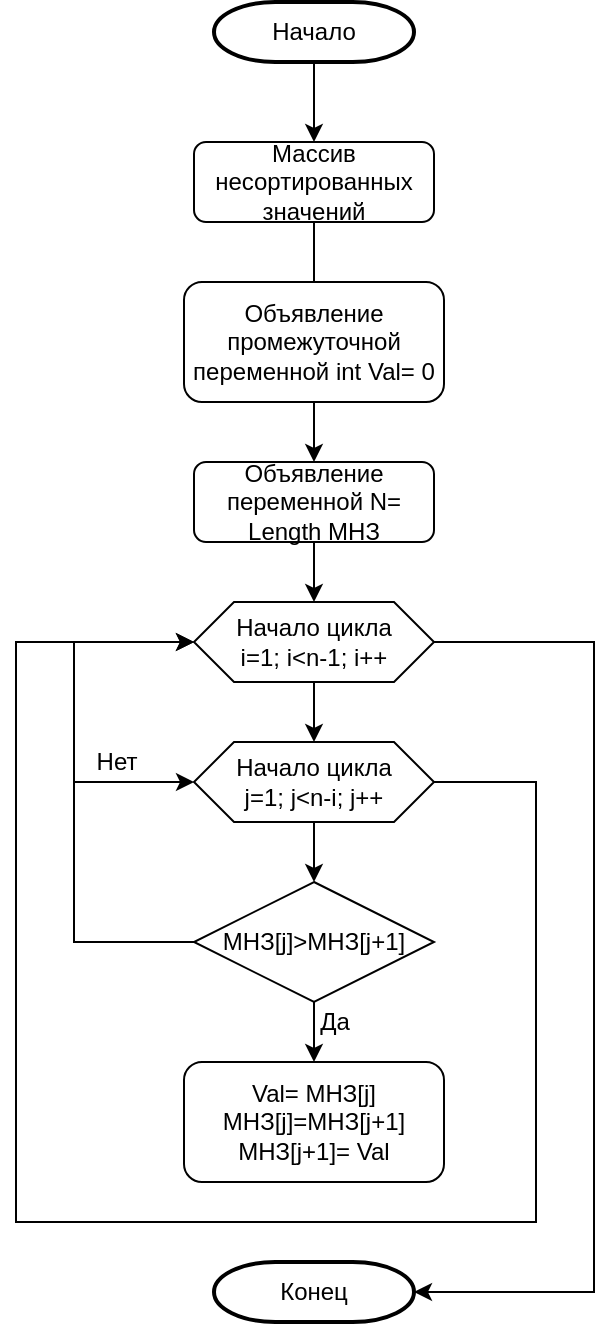<mxfile version="13.10.0" type="github">
  <diagram id="C5RBs43oDa-KdzZeNtuy" name="Page-1">
    <mxGraphModel dx="1422" dy="737" grid="1" gridSize="10" guides="1" tooltips="1" connect="1" arrows="1" fold="1" page="1" pageScale="1" pageWidth="827" pageHeight="1169" math="0" shadow="0">
      <root>
        <mxCell id="WIyWlLk6GJQsqaUBKTNV-0" />
        <mxCell id="WIyWlLk6GJQsqaUBKTNV-1" parent="WIyWlLk6GJQsqaUBKTNV-0" />
        <mxCell id="OdCLt2OOnm5bx-fZwDz4-3" value="" style="edgeStyle=orthogonalEdgeStyle;rounded=0;orthogonalLoop=1;jettySize=auto;html=1;" edge="1" parent="WIyWlLk6GJQsqaUBKTNV-1" source="WIyWlLk6GJQsqaUBKTNV-3">
          <mxGeometry relative="1" as="geometry">
            <mxPoint x="429" y="190" as="targetPoint" />
          </mxGeometry>
        </mxCell>
        <mxCell id="WIyWlLk6GJQsqaUBKTNV-3" value="Массив несортированных&lt;br&gt;значений" style="rounded=1;whiteSpace=wrap;html=1;fontSize=12;glass=0;strokeWidth=1;shadow=0;" parent="WIyWlLk6GJQsqaUBKTNV-1" vertex="1">
          <mxGeometry x="369" y="110" width="120" height="40" as="geometry" />
        </mxCell>
        <mxCell id="OdCLt2OOnm5bx-fZwDz4-15" value="" style="edgeStyle=orthogonalEdgeStyle;rounded=0;orthogonalLoop=1;jettySize=auto;html=1;entryX=0.5;entryY=0;entryDx=0;entryDy=0;" edge="1" parent="WIyWlLk6GJQsqaUBKTNV-1" source="OdCLt2OOnm5bx-fZwDz4-0" target="OdCLt2OOnm5bx-fZwDz4-5">
          <mxGeometry relative="1" as="geometry" />
        </mxCell>
        <mxCell id="OdCLt2OOnm5bx-fZwDz4-0" value="Объявление промежуточной переменной int Val= 0" style="rounded=1;whiteSpace=wrap;html=1;fontSize=12;glass=0;strokeWidth=1;shadow=0;" vertex="1" parent="WIyWlLk6GJQsqaUBKTNV-1">
          <mxGeometry x="364" y="180" width="130" height="60" as="geometry" />
        </mxCell>
        <mxCell id="OdCLt2OOnm5bx-fZwDz4-20" value="" style="edgeStyle=orthogonalEdgeStyle;rounded=0;orthogonalLoop=1;jettySize=auto;html=1;" edge="1" parent="WIyWlLk6GJQsqaUBKTNV-1" source="OdCLt2OOnm5bx-fZwDz4-4" target="OdCLt2OOnm5bx-fZwDz4-9">
          <mxGeometry relative="1" as="geometry" />
        </mxCell>
        <mxCell id="OdCLt2OOnm5bx-fZwDz4-22" style="edgeStyle=orthogonalEdgeStyle;rounded=0;orthogonalLoop=1;jettySize=auto;html=1;exitX=0;exitY=0.5;exitDx=0;exitDy=0;entryX=0;entryY=0.5;entryDx=0;entryDy=0;" edge="1" parent="WIyWlLk6GJQsqaUBKTNV-1" source="OdCLt2OOnm5bx-fZwDz4-4" target="OdCLt2OOnm5bx-fZwDz4-8">
          <mxGeometry relative="1" as="geometry">
            <Array as="points">
              <mxPoint x="309" y="510" />
              <mxPoint x="309" y="430" />
            </Array>
          </mxGeometry>
        </mxCell>
        <mxCell id="OdCLt2OOnm5bx-fZwDz4-23" style="edgeStyle=orthogonalEdgeStyle;rounded=0;orthogonalLoop=1;jettySize=auto;html=1;exitX=0;exitY=0.5;exitDx=0;exitDy=0;entryX=0;entryY=0.5;entryDx=0;entryDy=0;" edge="1" parent="WIyWlLk6GJQsqaUBKTNV-1" source="OdCLt2OOnm5bx-fZwDz4-4" target="OdCLt2OOnm5bx-fZwDz4-7">
          <mxGeometry relative="1" as="geometry">
            <Array as="points">
              <mxPoint x="309" y="510" />
              <mxPoint x="309" y="360" />
            </Array>
          </mxGeometry>
        </mxCell>
        <mxCell id="OdCLt2OOnm5bx-fZwDz4-4" value="МНЗ[j]&amp;gt;МНЗ[j+1]" style="rhombus;whiteSpace=wrap;html=1;" vertex="1" parent="WIyWlLk6GJQsqaUBKTNV-1">
          <mxGeometry x="369" y="480" width="120" height="60" as="geometry" />
        </mxCell>
        <mxCell id="OdCLt2OOnm5bx-fZwDz4-16" value="" style="edgeStyle=orthogonalEdgeStyle;rounded=0;orthogonalLoop=1;jettySize=auto;html=1;entryX=0.5;entryY=0;entryDx=0;entryDy=0;" edge="1" parent="WIyWlLk6GJQsqaUBKTNV-1" source="OdCLt2OOnm5bx-fZwDz4-5" target="OdCLt2OOnm5bx-fZwDz4-7">
          <mxGeometry relative="1" as="geometry" />
        </mxCell>
        <mxCell id="OdCLt2OOnm5bx-fZwDz4-5" value="Объявление переменной N= Length МНЗ" style="rounded=1;whiteSpace=wrap;html=1;fontSize=12;glass=0;strokeWidth=1;shadow=0;" vertex="1" parent="WIyWlLk6GJQsqaUBKTNV-1">
          <mxGeometry x="369" y="270" width="120" height="40" as="geometry" />
        </mxCell>
        <mxCell id="OdCLt2OOnm5bx-fZwDz4-18" value="" style="edgeStyle=orthogonalEdgeStyle;rounded=0;orthogonalLoop=1;jettySize=auto;html=1;" edge="1" parent="WIyWlLk6GJQsqaUBKTNV-1" source="OdCLt2OOnm5bx-fZwDz4-7" target="OdCLt2OOnm5bx-fZwDz4-8">
          <mxGeometry relative="1" as="geometry" />
        </mxCell>
        <mxCell id="OdCLt2OOnm5bx-fZwDz4-21" style="edgeStyle=orthogonalEdgeStyle;rounded=0;orthogonalLoop=1;jettySize=auto;html=1;exitX=1;exitY=0.5;exitDx=0;exitDy=0;entryX=1;entryY=0.5;entryDx=0;entryDy=0;entryPerimeter=0;" edge="1" parent="WIyWlLk6GJQsqaUBKTNV-1" source="OdCLt2OOnm5bx-fZwDz4-7" target="OdCLt2OOnm5bx-fZwDz4-11">
          <mxGeometry relative="1" as="geometry">
            <Array as="points">
              <mxPoint x="569" y="360" />
              <mxPoint x="569" y="685" />
            </Array>
          </mxGeometry>
        </mxCell>
        <mxCell id="OdCLt2OOnm5bx-fZwDz4-7" value="&lt;span&gt;Начало цикла&lt;/span&gt;&lt;br&gt;&lt;span&gt;i=1; i&amp;lt;n-1; i++&lt;/span&gt;" style="shape=hexagon;perimeter=hexagonPerimeter2;whiteSpace=wrap;html=1;fixedSize=1;" vertex="1" parent="WIyWlLk6GJQsqaUBKTNV-1">
          <mxGeometry x="369" y="340" width="120" height="40" as="geometry" />
        </mxCell>
        <mxCell id="OdCLt2OOnm5bx-fZwDz4-19" value="" style="edgeStyle=orthogonalEdgeStyle;rounded=0;orthogonalLoop=1;jettySize=auto;html=1;entryX=0.5;entryY=0;entryDx=0;entryDy=0;" edge="1" parent="WIyWlLk6GJQsqaUBKTNV-1" source="OdCLt2OOnm5bx-fZwDz4-8" target="OdCLt2OOnm5bx-fZwDz4-4">
          <mxGeometry relative="1" as="geometry">
            <mxPoint x="429" y="470" as="targetPoint" />
          </mxGeometry>
        </mxCell>
        <mxCell id="OdCLt2OOnm5bx-fZwDz4-26" style="edgeStyle=orthogonalEdgeStyle;rounded=0;orthogonalLoop=1;jettySize=auto;html=1;exitX=1;exitY=0.5;exitDx=0;exitDy=0;entryX=0;entryY=0.5;entryDx=0;entryDy=0;" edge="1" parent="WIyWlLk6GJQsqaUBKTNV-1" source="OdCLt2OOnm5bx-fZwDz4-8" target="OdCLt2OOnm5bx-fZwDz4-7">
          <mxGeometry relative="1" as="geometry">
            <Array as="points">
              <mxPoint x="540" y="430" />
              <mxPoint x="540" y="650" />
              <mxPoint x="280" y="650" />
              <mxPoint x="280" y="360" />
            </Array>
          </mxGeometry>
        </mxCell>
        <mxCell id="OdCLt2OOnm5bx-fZwDz4-8" value="Начало цикла&lt;br&gt;j=1; j&amp;lt;n-i; j++" style="shape=hexagon;perimeter=hexagonPerimeter2;whiteSpace=wrap;html=1;fixedSize=1;" vertex="1" parent="WIyWlLk6GJQsqaUBKTNV-1">
          <mxGeometry x="369" y="410" width="120" height="40" as="geometry" />
        </mxCell>
        <mxCell id="OdCLt2OOnm5bx-fZwDz4-9" value="Val= МНЗ[j]&lt;br&gt;МНЗ[j]=МНЗ[j+1]&lt;br&gt;МНЗ[j+1]= Val" style="rounded=1;whiteSpace=wrap;html=1;fontSize=12;glass=0;strokeWidth=1;shadow=0;" vertex="1" parent="WIyWlLk6GJQsqaUBKTNV-1">
          <mxGeometry x="364" y="570" width="130" height="60" as="geometry" />
        </mxCell>
        <mxCell id="OdCLt2OOnm5bx-fZwDz4-11" value="Конец" style="strokeWidth=2;html=1;shape=mxgraph.flowchart.terminator;whiteSpace=wrap;" vertex="1" parent="WIyWlLk6GJQsqaUBKTNV-1">
          <mxGeometry x="379" y="670" width="100" height="30" as="geometry" />
        </mxCell>
        <mxCell id="OdCLt2OOnm5bx-fZwDz4-13" value="" style="edgeStyle=orthogonalEdgeStyle;rounded=0;orthogonalLoop=1;jettySize=auto;html=1;" edge="1" parent="WIyWlLk6GJQsqaUBKTNV-1" source="OdCLt2OOnm5bx-fZwDz4-12" target="WIyWlLk6GJQsqaUBKTNV-3">
          <mxGeometry relative="1" as="geometry" />
        </mxCell>
        <mxCell id="OdCLt2OOnm5bx-fZwDz4-12" value="Начало" style="strokeWidth=2;html=1;shape=mxgraph.flowchart.terminator;whiteSpace=wrap;" vertex="1" parent="WIyWlLk6GJQsqaUBKTNV-1">
          <mxGeometry x="379" y="40" width="100" height="30" as="geometry" />
        </mxCell>
        <mxCell id="OdCLt2OOnm5bx-fZwDz4-24" value="Нет" style="text;html=1;align=center;verticalAlign=middle;resizable=0;points=[];autosize=1;" vertex="1" parent="WIyWlLk6GJQsqaUBKTNV-1">
          <mxGeometry x="310" y="410" width="40" height="20" as="geometry" />
        </mxCell>
        <mxCell id="OdCLt2OOnm5bx-fZwDz4-25" value="Да" style="text;html=1;align=center;verticalAlign=middle;resizable=0;points=[];autosize=1;" vertex="1" parent="WIyWlLk6GJQsqaUBKTNV-1">
          <mxGeometry x="424" y="540" width="30" height="20" as="geometry" />
        </mxCell>
      </root>
    </mxGraphModel>
  </diagram>
</mxfile>
